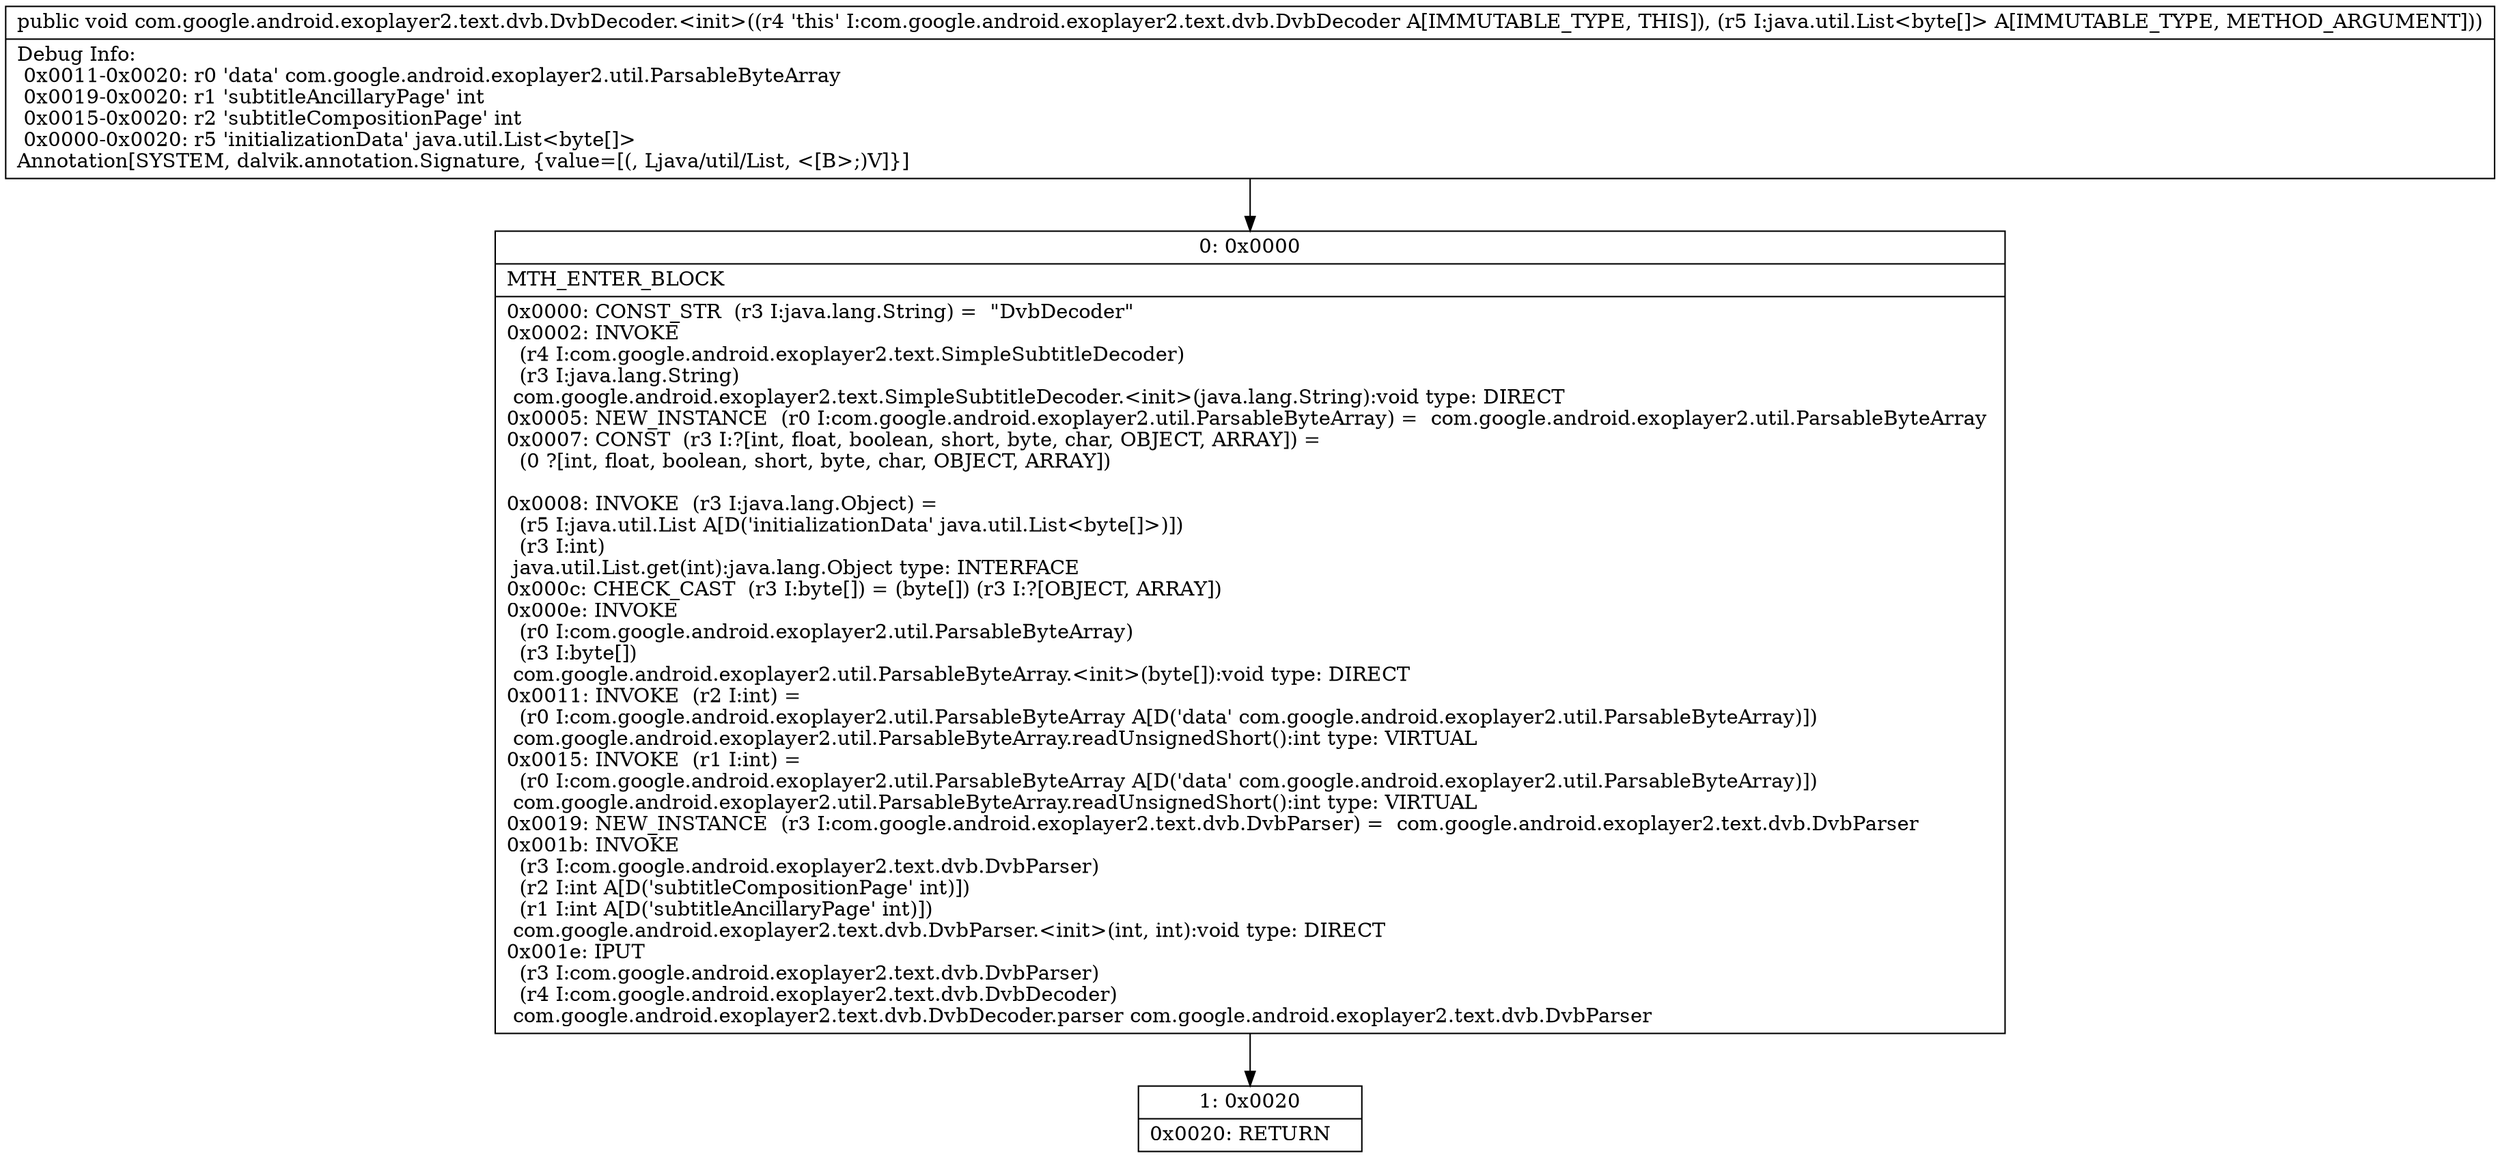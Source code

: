 digraph "CFG forcom.google.android.exoplayer2.text.dvb.DvbDecoder.\<init\>(Ljava\/util\/List;)V" {
Node_0 [shape=record,label="{0\:\ 0x0000|MTH_ENTER_BLOCK\l|0x0000: CONST_STR  (r3 I:java.lang.String) =  \"DvbDecoder\" \l0x0002: INVOKE  \l  (r4 I:com.google.android.exoplayer2.text.SimpleSubtitleDecoder)\l  (r3 I:java.lang.String)\l com.google.android.exoplayer2.text.SimpleSubtitleDecoder.\<init\>(java.lang.String):void type: DIRECT \l0x0005: NEW_INSTANCE  (r0 I:com.google.android.exoplayer2.util.ParsableByteArray) =  com.google.android.exoplayer2.util.ParsableByteArray \l0x0007: CONST  (r3 I:?[int, float, boolean, short, byte, char, OBJECT, ARRAY]) = \l  (0 ?[int, float, boolean, short, byte, char, OBJECT, ARRAY])\l \l0x0008: INVOKE  (r3 I:java.lang.Object) = \l  (r5 I:java.util.List A[D('initializationData' java.util.List\<byte[]\>)])\l  (r3 I:int)\l java.util.List.get(int):java.lang.Object type: INTERFACE \l0x000c: CHECK_CAST  (r3 I:byte[]) = (byte[]) (r3 I:?[OBJECT, ARRAY]) \l0x000e: INVOKE  \l  (r0 I:com.google.android.exoplayer2.util.ParsableByteArray)\l  (r3 I:byte[])\l com.google.android.exoplayer2.util.ParsableByteArray.\<init\>(byte[]):void type: DIRECT \l0x0011: INVOKE  (r2 I:int) = \l  (r0 I:com.google.android.exoplayer2.util.ParsableByteArray A[D('data' com.google.android.exoplayer2.util.ParsableByteArray)])\l com.google.android.exoplayer2.util.ParsableByteArray.readUnsignedShort():int type: VIRTUAL \l0x0015: INVOKE  (r1 I:int) = \l  (r0 I:com.google.android.exoplayer2.util.ParsableByteArray A[D('data' com.google.android.exoplayer2.util.ParsableByteArray)])\l com.google.android.exoplayer2.util.ParsableByteArray.readUnsignedShort():int type: VIRTUAL \l0x0019: NEW_INSTANCE  (r3 I:com.google.android.exoplayer2.text.dvb.DvbParser) =  com.google.android.exoplayer2.text.dvb.DvbParser \l0x001b: INVOKE  \l  (r3 I:com.google.android.exoplayer2.text.dvb.DvbParser)\l  (r2 I:int A[D('subtitleCompositionPage' int)])\l  (r1 I:int A[D('subtitleAncillaryPage' int)])\l com.google.android.exoplayer2.text.dvb.DvbParser.\<init\>(int, int):void type: DIRECT \l0x001e: IPUT  \l  (r3 I:com.google.android.exoplayer2.text.dvb.DvbParser)\l  (r4 I:com.google.android.exoplayer2.text.dvb.DvbDecoder)\l com.google.android.exoplayer2.text.dvb.DvbDecoder.parser com.google.android.exoplayer2.text.dvb.DvbParser \l}"];
Node_1 [shape=record,label="{1\:\ 0x0020|0x0020: RETURN   \l}"];
MethodNode[shape=record,label="{public void com.google.android.exoplayer2.text.dvb.DvbDecoder.\<init\>((r4 'this' I:com.google.android.exoplayer2.text.dvb.DvbDecoder A[IMMUTABLE_TYPE, THIS]), (r5 I:java.util.List\<byte[]\> A[IMMUTABLE_TYPE, METHOD_ARGUMENT]))  | Debug Info:\l  0x0011\-0x0020: r0 'data' com.google.android.exoplayer2.util.ParsableByteArray\l  0x0019\-0x0020: r1 'subtitleAncillaryPage' int\l  0x0015\-0x0020: r2 'subtitleCompositionPage' int\l  0x0000\-0x0020: r5 'initializationData' java.util.List\<byte[]\>\lAnnotation[SYSTEM, dalvik.annotation.Signature, \{value=[(, Ljava\/util\/List, \<[B\>;)V]\}]\l}"];
MethodNode -> Node_0;
Node_0 -> Node_1;
}

